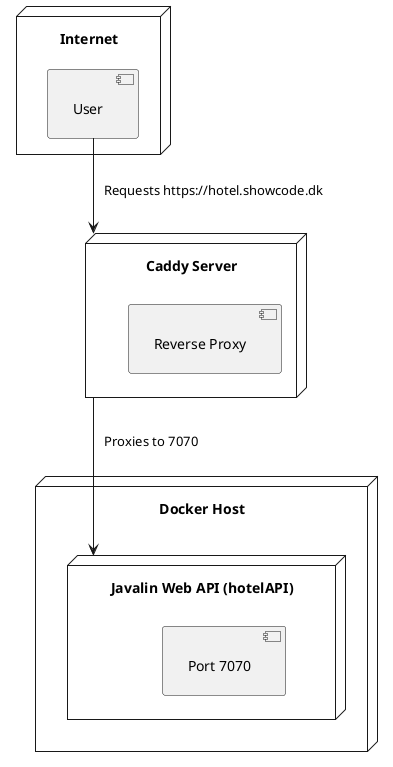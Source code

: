 @startuml
skinparam Padding 10

node "Internet" {
  [User]
}

node "Caddy Server" as caddy {
  [Reverse Proxy]
}

node "Docker Host" as docker_host {
  node "Javalin Web API (hotelAPI)" as javalin {
    [Port 7070]
  }
}

User --> caddy : "Requests https://hotel.showcode.dk"
caddy --> javalin : Proxies to 7070
@enduml
